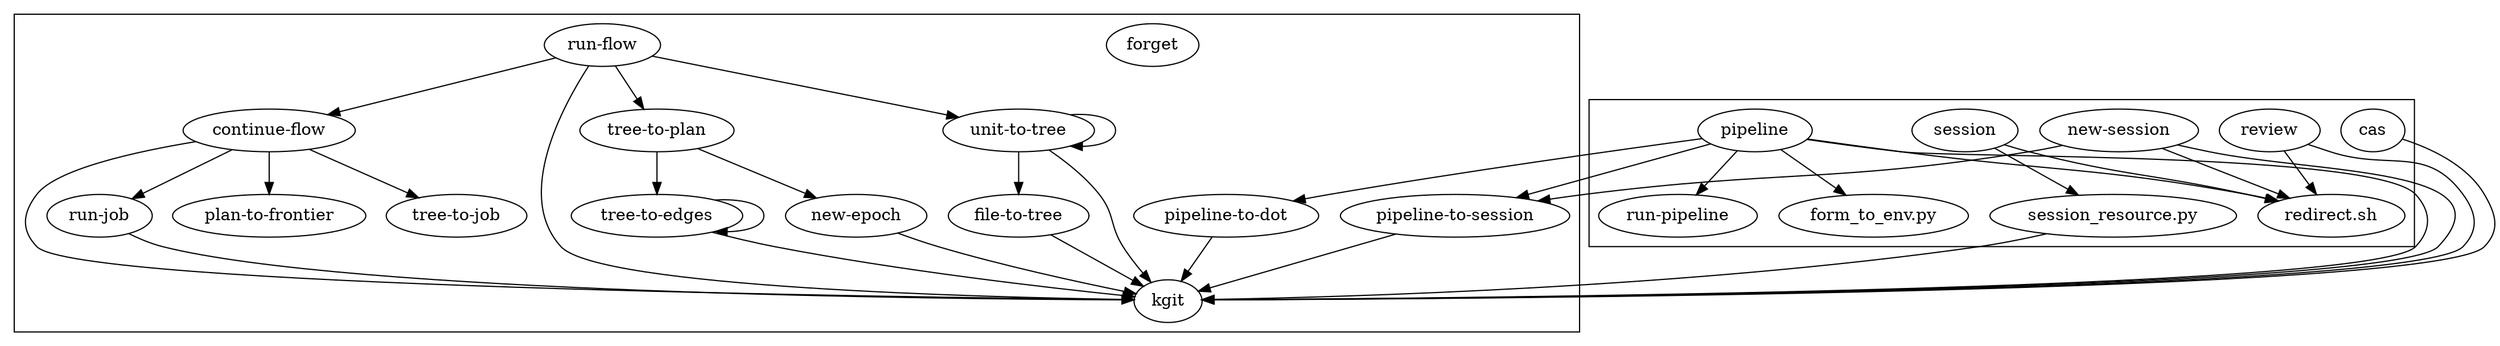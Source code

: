 // gvpr -c 'N[$.name=="kgit"]{delete(root, $)}' commands.dot | dot -Tx11

digraph G {
    subgraph cluster_root {
        forget;
        "pipeline-to-dot" -> kgit;
        "pipeline-to-session" -> kgit;
        "new-epoch" -> kgit;
        "file-to-tree" -> kgit;
        "run-job" -> kgit;
        "unit-to-tree" -> { "unit-to-tree" "file-to-tree" kgit };
        "tree-to-edges" -> { kgit "tree-to-edges" };
        "tree-to-plan" -> { "tree-to-edges" "new-epoch" };
        "run-flow" -> { "unit-to-tree" kgit "tree-to-plan" "continue-flow" };
        "continue-flow" -> { kgit "plan-to-frontier" "tree-to-job" "run-job" };
    }

    subgraph cluster_cgibin {
        cas -> kgit;
        "new-session" -> { kgit "pipeline-to-session" "redirect.sh" };
        pipeline -> { kgit "pipeline-to-session" "form_to_env.py" "run-pipeline" "redirect.sh" "pipeline-to-dot" };
        review -> { "redirect.sh" kgit };
        session -> { "redirect.sh" "session_resource.py" };
        "session_resource.py" -> kgit;
    }
}
